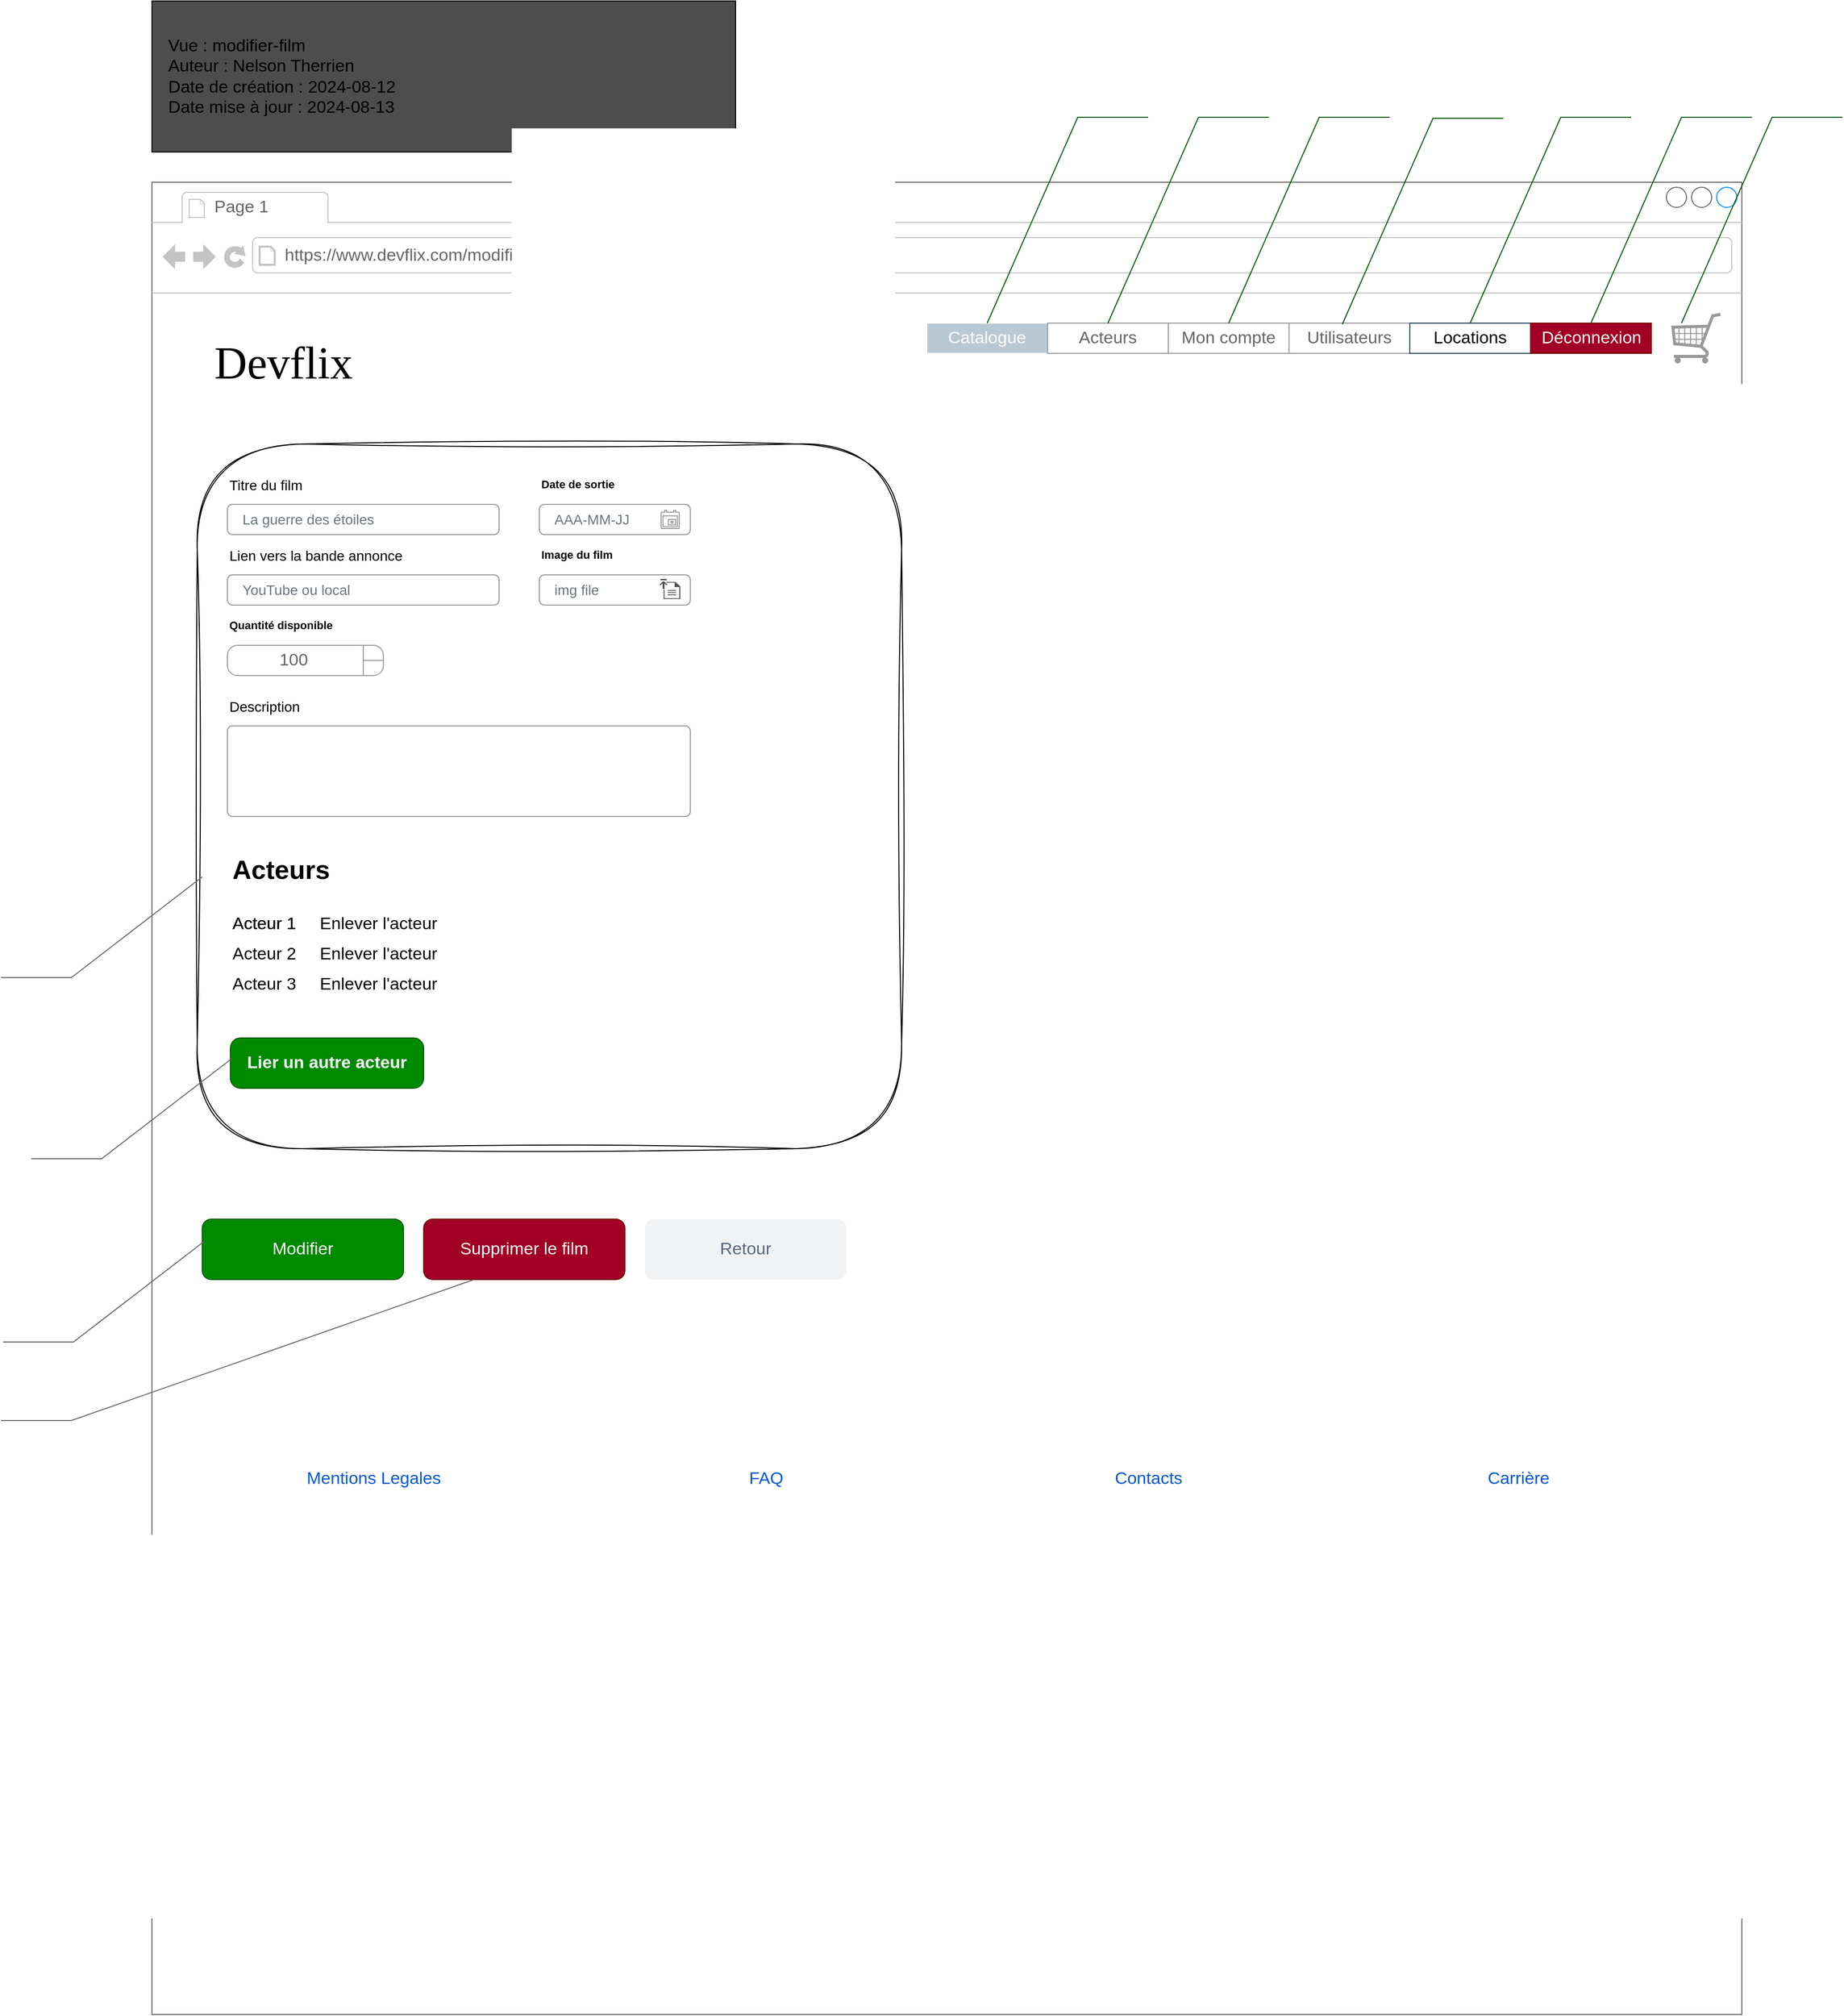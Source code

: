 <mxfile version="24.7.5">
  <diagram name="Page-1" id="BY2GdVJ9Qx3QBZno3a6H">
    <mxGraphModel dx="3512" dy="2915" grid="1" gridSize="10" guides="1" tooltips="1" connect="1" arrows="1" fold="1" page="1" pageScale="1" pageWidth="1600" pageHeight="900" math="0" shadow="0">
      <root>
        <mxCell id="0" />
        <mxCell id="1" parent="0" />
        <mxCell id="Mc8-L0GyPkzgZiNC3ZI8-2" value="" style="group;movable=1;resizable=1;rotatable=1;deletable=1;editable=1;locked=0;connectable=1;" parent="1" vertex="1" connectable="0">
          <mxGeometry x="-1240" y="-1610" width="1580" height="1820" as="geometry" />
        </mxCell>
        <mxCell id="cGPuWbrJMK2eRQ6o65dL-1" value="" style="strokeWidth=1;shadow=0;dashed=0;align=center;html=1;shape=mxgraph.mockup.containers.browserWindow;rSize=0;strokeColor=#666666;strokeColor2=#008cff;strokeColor3=#c4c4c4;mainText=,;recursiveResize=0;container=0;movable=1;resizable=1;rotatable=1;deletable=1;editable=1;locked=0;connectable=1;" parent="Mc8-L0GyPkzgZiNC3ZI8-2" vertex="1">
          <mxGeometry width="1580" height="1820" as="geometry" />
        </mxCell>
        <mxCell id="cGPuWbrJMK2eRQ6o65dL-4" value="Page 1" style="strokeWidth=1;shadow=0;dashed=0;align=center;html=1;shape=mxgraph.mockup.containers.anchor;fontSize=17;fontColor=#666666;align=left;whiteSpace=wrap;" parent="Mc8-L0GyPkzgZiNC3ZI8-2" vertex="1">
          <mxGeometry x="60" y="12" width="110" height="26" as="geometry" />
        </mxCell>
        <mxCell id="cGPuWbrJMK2eRQ6o65dL-5" value="https://www.devflix.com/modifier-film/:id_film" style="strokeWidth=1;shadow=0;dashed=0;align=center;html=1;shape=mxgraph.mockup.containers.anchor;rSize=0;fontSize=17;fontColor=#666666;align=left;movable=1;resizable=1;rotatable=1;deletable=1;editable=1;locked=0;connectable=1;" parent="Mc8-L0GyPkzgZiNC3ZI8-2" vertex="1">
          <mxGeometry x="130" y="60" width="340" height="26" as="geometry" />
        </mxCell>
        <mxCell id="S5GrL-6xJ7y20FnC1aHE-4" value="" style="rounded=1;whiteSpace=wrap;html=1;sketch=1;curveFitting=1;jiggle=2;" parent="Mc8-L0GyPkzgZiNC3ZI8-2" vertex="1">
          <mxGeometry x="45" y="260" width="700" height="700" as="geometry" />
        </mxCell>
        <mxCell id="S5GrL-6xJ7y20FnC1aHE-5" value="Description" style="fillColor=none;strokeColor=none;align=left;fontSize=14;" parent="Mc8-L0GyPkzgZiNC3ZI8-2" vertex="1">
          <mxGeometry x="75" y="500" width="260" height="40" as="geometry" />
        </mxCell>
        <mxCell id="S5GrL-6xJ7y20FnC1aHE-6" value="" style="html=1;shadow=0;dashed=0;shape=mxgraph.bootstrap.rrect;rSize=5;fillColor=none;strokeColor=#999999;align=left;spacing=15;fontSize=14;fontColor=#6C767D;" parent="Mc8-L0GyPkzgZiNC3ZI8-2" vertex="1">
          <mxGeometry x="75" y="540" width="460" height="90" as="geometry" />
        </mxCell>
        <mxCell id="S5GrL-6xJ7y20FnC1aHE-7" value="Quantité disponible" style="fillColor=none;strokeColor=none;html=1;fontSize=14;fontStyle=0;align=left;fontColor=default;fontStyle=1;fontSize=11;hachureGap=4;pointerEvents=0;fontFamily=Helvetica;rounded=0;glass=0;shadow=0;verticalAlign=middle;" parent="Mc8-L0GyPkzgZiNC3ZI8-2" vertex="1">
          <mxGeometry x="75" y="430" width="100" height="20" as="geometry" />
        </mxCell>
        <mxCell id="S5GrL-6xJ7y20FnC1aHE-14" value="" style="group" parent="Mc8-L0GyPkzgZiNC3ZI8-2" vertex="1" connectable="0">
          <mxGeometry x="75" y="280" width="270" height="70" as="geometry" />
        </mxCell>
        <mxCell id="S5GrL-6xJ7y20FnC1aHE-15" value="Titre du film" style="fillColor=none;strokeColor=none;align=left;fontSize=14;" parent="S5GrL-6xJ7y20FnC1aHE-14" vertex="1">
          <mxGeometry width="260" height="40" as="geometry" />
        </mxCell>
        <mxCell id="S5GrL-6xJ7y20FnC1aHE-16" value="La guerre des étoiles" style="html=1;shadow=0;dashed=0;shape=mxgraph.bootstrap.rrect;rSize=5;fillColor=none;strokeColor=#999999;align=left;spacing=15;fontSize=14;fontColor=#6C767D;" parent="S5GrL-6xJ7y20FnC1aHE-14" vertex="1">
          <mxGeometry y="40" width="270" height="30" as="geometry" />
        </mxCell>
        <mxCell id="S5GrL-6xJ7y20FnC1aHE-21" value="" style="group" parent="Mc8-L0GyPkzgZiNC3ZI8-2" vertex="1" connectable="0">
          <mxGeometry x="75" y="350" width="270" height="70" as="geometry" />
        </mxCell>
        <mxCell id="S5GrL-6xJ7y20FnC1aHE-22" value="Lien vers la bande annonce" style="fillColor=none;strokeColor=none;align=left;fontSize=14;" parent="S5GrL-6xJ7y20FnC1aHE-21" vertex="1">
          <mxGeometry width="260" height="40" as="geometry" />
        </mxCell>
        <mxCell id="S5GrL-6xJ7y20FnC1aHE-24" value="" style="group" parent="Mc8-L0GyPkzgZiNC3ZI8-2" vertex="1" connectable="0">
          <mxGeometry x="385" y="290" width="150" height="60" as="geometry" />
        </mxCell>
        <mxCell id="S5GrL-6xJ7y20FnC1aHE-25" value="Date de sortie" style="fillColor=none;strokeColor=none;html=1;fontSize=14;fontStyle=0;align=left;fontColor=default;fontStyle=1;fontSize=11;hachureGap=4;pointerEvents=0;fontFamily=Helvetica;rounded=0;glass=0;shadow=0;verticalAlign=middle;" parent="S5GrL-6xJ7y20FnC1aHE-24" vertex="1">
          <mxGeometry width="100" height="20" as="geometry" />
        </mxCell>
        <mxCell id="S5GrL-6xJ7y20FnC1aHE-26" value="AAA-MM-JJ" style="html=1;shadow=0;dashed=0;shape=mxgraph.bootstrap.rrect;rSize=5;fillColor=none;strokeColor=#999999;align=left;spacing=15;fontSize=14;fontColor=#6C767D;flipV=1;" parent="S5GrL-6xJ7y20FnC1aHE-24" vertex="1">
          <mxGeometry y="30" width="150" height="30" as="geometry" />
        </mxCell>
        <mxCell id="S5GrL-6xJ7y20FnC1aHE-27" value="" style="shape=mxgraph.gmdl.calendar;fillColor=none;strokeColor=#999999;sketch=0;hachureGap=4;pointerEvents=0;fontFamily=Helvetica;fontSize=14;shadow=0;dashed=0;align=left;verticalAlign=middle;spacing=15;fontColor=#6C767D;" parent="S5GrL-6xJ7y20FnC1aHE-24" vertex="1">
          <mxGeometry x="121" y="36" width="18" height="18" as="geometry">
            <mxPoint x="-29" y="-9" as="offset" />
          </mxGeometry>
        </mxCell>
        <mxCell id="S5GrL-6xJ7y20FnC1aHE-28" value="&lt;table cellpadding=&quot;0&quot; cellspacing=&quot;0&quot; style=&quot;width:100%;height:100%;&quot;&gt;&lt;tr&gt;&lt;td style=&quot;width:85%&quot;&gt;100&lt;/td&gt;&lt;td style=&quot;width:15%&quot;&gt;&lt;/td&gt;&lt;/tr&gt;&lt;/table&gt;" style="strokeWidth=1;shadow=0;dashed=0;align=center;html=1;shape=mxgraph.mockup.forms.spinner;strokeColor=#999999;spinLayout=right;spinStyle=normal;adjStyle=triangle;fillColor=default;fontSize=17;fontColor=#666666;mainText=;html=1;overflow=fill;fillStyle=solid;" parent="Mc8-L0GyPkzgZiNC3ZI8-2" vertex="1">
          <mxGeometry x="75" y="460" width="155" height="30" as="geometry" />
        </mxCell>
        <mxCell id="S5GrL-6xJ7y20FnC1aHE-10" value="Image du film" style="fillColor=none;strokeColor=none;html=1;fontSize=14;fontStyle=0;align=left;fontColor=default;fontStyle=1;fontSize=11;hachureGap=4;pointerEvents=0;fontFamily=Helvetica;rounded=0;glass=0;shadow=0;verticalAlign=middle;" parent="Mc8-L0GyPkzgZiNC3ZI8-2" vertex="1">
          <mxGeometry x="385" y="360" width="100" height="20" as="geometry" />
        </mxCell>
        <mxCell id="S5GrL-6xJ7y20FnC1aHE-11" value="img file" style="html=1;shadow=0;dashed=0;shape=mxgraph.bootstrap.rrect;rSize=5;fillColor=none;strokeColor=#999999;align=left;spacing=15;fontSize=14;fontColor=#6C767D;flipV=1;" parent="Mc8-L0GyPkzgZiNC3ZI8-2" vertex="1">
          <mxGeometry x="385" y="390" width="150" height="30" as="geometry" />
        </mxCell>
        <mxCell id="S5GrL-6xJ7y20FnC1aHE-12" value="" style="sketch=0;pointerEvents=1;shadow=0;dashed=0;html=1;strokeColor=none;fillColor=#505050;labelPosition=center;verticalLabelPosition=bottom;verticalAlign=top;outlineConnect=0;align=center;shape=mxgraph.office.concepts.upload;" parent="Mc8-L0GyPkzgZiNC3ZI8-2" vertex="1">
          <mxGeometry x="505" y="394" width="20" height="20" as="geometry" />
        </mxCell>
        <mxCell id="S5GrL-6xJ7y20FnC1aHE-23" value="YouTube ou local" style="html=1;shadow=0;dashed=0;shape=mxgraph.bootstrap.rrect;rSize=5;fillColor=none;strokeColor=#999999;align=left;spacing=15;fontSize=14;fontColor=#6C767D;" parent="Mc8-L0GyPkzgZiNC3ZI8-2" vertex="1">
          <mxGeometry x="75" y="390" width="270" height="30" as="geometry" />
        </mxCell>
        <mxCell id="S5GrL-6xJ7y20FnC1aHE-31" value="Acteurs" style="text;align=left;fontStyle=1;verticalAlign=middle;spacingLeft=3;spacingRight=3;strokeColor=none;rotatable=0;points=[[0,0.5],[1,0.5]];portConstraint=eastwest;html=1;fontSize=26;" parent="Mc8-L0GyPkzgZiNC3ZI8-2" vertex="1">
          <mxGeometry x="75" y="670" width="230" height="26" as="geometry" />
        </mxCell>
        <mxCell id="S5GrL-6xJ7y20FnC1aHE-32" value="&lt;span style=&quot;font-weight: normal;&quot;&gt;&lt;font style=&quot;font-size: 17px;&quot;&gt;Acteur 1&lt;/font&gt;&lt;/span&gt;" style="text;align=left;fontStyle=1;verticalAlign=middle;spacingLeft=3;spacingRight=3;strokeColor=none;rotatable=0;points=[[0,0.5],[1,0.5]];portConstraint=eastwest;html=1;fontSize=26;" parent="Mc8-L0GyPkzgZiNC3ZI8-2" vertex="1">
          <mxGeometry x="75" y="720" width="230" height="26" as="geometry" />
        </mxCell>
        <mxCell id="S5GrL-6xJ7y20FnC1aHE-33" value="&lt;span style=&quot;font-weight: normal;&quot;&gt;&lt;font style=&quot;font-size: 17px;&quot;&gt;Acteur 1&amp;nbsp; &amp;nbsp; &amp;nbsp;Enlever l&#39;acteur&lt;/font&gt;&lt;/span&gt;" style="text;align=left;fontStyle=1;verticalAlign=middle;spacingLeft=3;spacingRight=3;strokeColor=none;rotatable=0;points=[[0,0.5],[1,0.5]];portConstraint=eastwest;html=1;fontSize=26;" parent="Mc8-L0GyPkzgZiNC3ZI8-2" vertex="1">
          <mxGeometry x="75" y="720" width="230" height="26" as="geometry" />
        </mxCell>
        <mxCell id="S5GrL-6xJ7y20FnC1aHE-34" value="&lt;span style=&quot;font-weight: normal;&quot;&gt;&lt;font style=&quot;font-size: 17px;&quot;&gt;Acteur 2&lt;/font&gt;&lt;/span&gt;&lt;span style=&quot;font-size: 17px; font-weight: 400;&quot;&gt;&amp;nbsp; &amp;nbsp; &amp;nbsp;Enlever l&#39;acteur&lt;/span&gt;" style="text;align=left;fontStyle=1;verticalAlign=middle;spacingLeft=3;spacingRight=3;strokeColor=none;rotatable=0;points=[[0,0.5],[1,0.5]];portConstraint=eastwest;html=1;fontSize=26;" parent="Mc8-L0GyPkzgZiNC3ZI8-2" vertex="1">
          <mxGeometry x="75" y="750" width="230" height="26" as="geometry" />
        </mxCell>
        <mxCell id="S5GrL-6xJ7y20FnC1aHE-35" value="&lt;span style=&quot;font-weight: normal;&quot;&gt;&lt;font style=&quot;font-size: 17px;&quot;&gt;Acteur 3&lt;/font&gt;&lt;/span&gt;&lt;span style=&quot;font-size: 17px; font-weight: 400;&quot;&gt;&amp;nbsp; &amp;nbsp; &amp;nbsp;Enlever l&#39;acteur&lt;/span&gt;" style="text;align=left;fontStyle=1;verticalAlign=middle;spacingLeft=3;spacingRight=3;strokeColor=none;rotatable=0;points=[[0,0.5],[1,0.5]];portConstraint=eastwest;html=1;fontSize=26;" parent="Mc8-L0GyPkzgZiNC3ZI8-2" vertex="1">
          <mxGeometry x="75" y="780" width="230" height="26" as="geometry" />
        </mxCell>
        <mxCell id="S5GrL-6xJ7y20FnC1aHE-36" value="Lier un autre acteur" style="strokeWidth=1;shadow=0;dashed=0;align=center;html=1;shape=mxgraph.mockup.buttons.button;strokeColor=#005700;fontColor=#ffffff;mainText=;buttonStyle=round;fontSize=17;fontStyle=1;fillColor=#008a00;whiteSpace=wrap;" parent="Mc8-L0GyPkzgZiNC3ZI8-2" vertex="1">
          <mxGeometry x="78" y="850" width="192" height="50" as="geometry" />
        </mxCell>
        <mxCell id="S5GrL-6xJ7y20FnC1aHE-37" value="Supprimer le film" style="rounded=1;fillColor=#a20025;strokeColor=#6F0000;html=1;whiteSpace=wrap;fontColor=#ffffff;align=center;verticalAlign=middle;fontStyle=0;fontSize=17;sketch=0;fontFamily=Helvetica;" parent="Mc8-L0GyPkzgZiNC3ZI8-2" vertex="1">
          <mxGeometry x="270" y="1030" width="200" height="60" as="geometry" />
        </mxCell>
        <mxCell id="S5GrL-6xJ7y20FnC1aHE-39" value="Modifier" style="rounded=1;fillColor=#008a00;strokeColor=#005700;html=1;whiteSpace=wrap;fontColor=#ffffff;align=center;verticalAlign=middle;fontStyle=0;fontSize=17;sketch=0;fontFamily=Helvetica;" parent="Mc8-L0GyPkzgZiNC3ZI8-2" vertex="1">
          <mxGeometry x="50" y="1030" width="200" height="60" as="geometry" />
        </mxCell>
        <mxCell id="cGPuWbrJMK2eRQ6o65dL-15" value="Mentions Legales" style="fillColor=none;strokeColor=none;html=1;fontColor=#0057D8;align=center;verticalAlign=middle;fontStyle=0;fontSize=17;" parent="Mc8-L0GyPkzgZiNC3ZI8-2" vertex="1">
          <mxGeometry x="95" y="1250" width="250" height="75" as="geometry" />
        </mxCell>
        <mxCell id="cGPuWbrJMK2eRQ6o65dL-16" value="FAQ" style="fillColor=none;strokeColor=none;html=1;fontColor=#0057D8;align=center;verticalAlign=middle;fontStyle=0;fontSize=17;fontFamily=Helvetica;" parent="Mc8-L0GyPkzgZiNC3ZI8-2" vertex="1">
          <mxGeometry x="485" y="1250" width="250" height="75" as="geometry" />
        </mxCell>
        <mxCell id="cGPuWbrJMK2eRQ6o65dL-17" value="Contacts" style="fillColor=none;strokeColor=none;html=1;fontColor=#0057D8;align=center;verticalAlign=middle;fontStyle=0;fontSize=17;fontFamily=Helvetica;" parent="Mc8-L0GyPkzgZiNC3ZI8-2" vertex="1">
          <mxGeometry x="865" y="1250" width="250" height="75" as="geometry" />
        </mxCell>
        <mxCell id="cGPuWbrJMK2eRQ6o65dL-18" value="Carrière&amp;nbsp;" style="fillColor=none;strokeColor=none;html=1;fontColor=#0057D8;align=center;verticalAlign=middle;fontStyle=0;fontSize=17;fontFamily=Helvetica;" parent="Mc8-L0GyPkzgZiNC3ZI8-2" vertex="1">
          <mxGeometry x="1235" y="1250" width="250" height="75" as="geometry" />
        </mxCell>
        <mxCell id="S5GrL-6xJ7y20FnC1aHE-79" value="Retour" style="rounded=1;fillColor=#F1F2F4;strokeColor=none;html=1;whiteSpace=wrap;fontColor=#596780;align=center;verticalAlign=middle;fontStyle=0;fontSize=17;sketch=0;fontFamily=Helvetica;" parent="Mc8-L0GyPkzgZiNC3ZI8-2" vertex="1">
          <mxGeometry x="490" y="1030" width="200" height="60" as="geometry" />
        </mxCell>
        <mxCell id="cGPuWbrJMK2eRQ6o65dL-2" value="Devflix" style="text;html=1;points=[];align=left;verticalAlign=top;spacingTop=-4;fontSize=45;fontFamily=Verdana;" parent="1" vertex="1">
          <mxGeometry x="-1180" y="-1460" width="340" height="50" as="geometry" />
        </mxCell>
        <mxCell id="Mc8-L0GyPkzgZiNC3ZI8-1" value="&lt;span style=&quot;font-size: 17px;&quot;&gt;&amp;nbsp; &amp;nbsp;Vue : modifier-film&lt;/span&gt;&lt;br style=&quot;font-size: 17px;&quot;&gt;&lt;span style=&quot;font-size: 17px;&quot;&gt;&amp;nbsp; &amp;nbsp;Auteur : Nelson Therrien&lt;/span&gt;&lt;br style=&quot;font-size: 17px;&quot;&gt;&lt;span style=&quot;font-size: 17px;&quot;&gt;&amp;nbsp; &amp;nbsp;Date de création : 2024-08-12&lt;/span&gt;&lt;br style=&quot;font-size: 17px;&quot;&gt;&lt;span style=&quot;font-size: 17px;&quot;&gt;&amp;nbsp; &amp;nbsp;Date mise à jour : 2024-08-13&amp;nbsp; &amp;nbsp; &amp;nbsp; &amp;nbsp; &amp;nbsp; &amp;nbsp; &amp;nbsp; &amp;nbsp; &amp;nbsp; &amp;nbsp; &amp;nbsp; &amp;nbsp; &amp;nbsp; &amp;nbsp; &amp;nbsp; &amp;nbsp; &amp;nbsp; &amp;nbsp; &amp;nbsp; &amp;nbsp; &amp;nbsp; &amp;nbsp; &amp;nbsp; &amp;nbsp; &amp;nbsp; &amp;nbsp; &amp;nbsp; &amp;nbsp; &amp;nbsp; &amp;nbsp; &amp;nbsp; &amp;nbsp; &amp;nbsp; &amp;nbsp; &amp;nbsp;&lt;/span&gt;" style="rounded=0;whiteSpace=wrap;html=1;align=left;fillColor=#4D4D4D;strokeColor=#000000;" parent="1" vertex="1">
          <mxGeometry x="-1240" y="-1790" width="580" height="150" as="geometry" />
        </mxCell>
        <mxCell id="S5GrL-6xJ7y20FnC1aHE-41" value="&lt;font color=&quot;#ffffff&quot;&gt;C34&lt;/font&gt;" style="strokeWidth=1;shadow=0;dashed=0;align=center;html=1;shape=mxgraph.mockup.text.callout;linkText=;textSize=17;textColor=#666666;callDir=SW;callStyle=line;fontSize=17;fontColor=#666666;align=left;verticalAlign=bottom;strokeColor=#666666;" parent="1" vertex="1">
          <mxGeometry x="-1390" y="-920" width="200" height="100" as="geometry" />
        </mxCell>
        <mxCell id="S5GrL-6xJ7y20FnC1aHE-42" value="&lt;font color=&quot;#ffffff&quot;&gt;C35&lt;/font&gt;" style="strokeWidth=1;shadow=0;dashed=0;align=center;html=1;shape=mxgraph.mockup.text.callout;linkText=;textSize=17;textColor=#666666;callDir=SW;callStyle=line;fontSize=17;fontColor=#666666;align=left;verticalAlign=bottom;strokeColor=#666666;" parent="1" vertex="1">
          <mxGeometry x="-1388" y="-558" width="200" height="100" as="geometry" />
        </mxCell>
        <mxCell id="S5GrL-6xJ7y20FnC1aHE-43" value="&lt;font color=&quot;#ffffff&quot;&gt;C39&lt;/font&gt;" style="strokeWidth=1;shadow=0;dashed=0;align=center;html=1;shape=mxgraph.mockup.text.callout;linkText=;textSize=17;textColor=#666666;callDir=SW;callStyle=line;fontSize=17;fontColor=#666666;align=left;verticalAlign=bottom;strokeColor=#666666;" parent="1" vertex="1">
          <mxGeometry x="-1360" y="-740" width="200" height="100" as="geometry" />
        </mxCell>
        <mxCell id="S5GrL-6xJ7y20FnC1aHE-80" value="&lt;font color=&quot;#ffffff&quot;&gt;C38&lt;/font&gt;" style="strokeWidth=1;shadow=0;dashed=0;align=center;html=1;shape=mxgraph.mockup.text.callout;linkText=;textSize=17;textColor=#666666;callDir=SW;callStyle=line;fontSize=17;fontColor=#666666;align=left;verticalAlign=bottom;strokeColor=#666666;" parent="1" vertex="1">
          <mxGeometry x="-1390" y="-520" width="470" height="140" as="geometry" />
        </mxCell>
        <mxCell id="kCcmLk1gcDNULN7uMgbT-1" value="" style="group;movable=1;resizable=1;rotatable=1;deletable=1;editable=1;locked=0;connectable=1;" vertex="1" connectable="0" parent="1">
          <mxGeometry x="-490" y="-1700" width="930" height="280" as="geometry" />
        </mxCell>
        <mxCell id="kCcmLk1gcDNULN7uMgbT-2" value="" style="swimlane;shape=mxgraph.bootstrap.anchor;strokeColor=#999999;fillColor=#ffffff;fontColor=#666666;childLayout=stackLayout;horizontal=0;startSize=0;horizontalStack=1;resizeParent=1;resizeParentMax=0;resizeLast=0;collapsible=0;marginBottom=0;whiteSpace=wrap;html=1;" vertex="1" parent="kCcmLk1gcDNULN7uMgbT-1">
          <mxGeometry x="20" y="230" width="720" height="30" as="geometry" />
        </mxCell>
        <mxCell id="kCcmLk1gcDNULN7uMgbT-3" value="Catalogue" style="text;strokeColor=#FFFFFF;align=center;verticalAlign=middle;spacingLeft=10;spacingRight=10;overflow=hidden;points=[[0,0.5],[1,0.5]];portConstraint=eastwest;rotatable=0;whiteSpace=wrap;html=1;fillColor=#BAC8D3;fontColor=#FFFFFF;fontSize=17;" vertex="1" parent="kCcmLk1gcDNULN7uMgbT-2">
          <mxGeometry width="120" height="30" as="geometry" />
        </mxCell>
        <mxCell id="kCcmLk1gcDNULN7uMgbT-4" value="Acteurs" style="text;strokeColor=inherit;align=center;verticalAlign=middle;spacingLeft=10;spacingRight=10;overflow=hidden;points=[[0,0.5],[1,0.5]];portConstraint=eastwest;rotatable=0;whiteSpace=wrap;html=1;fillColor=inherit;fontColor=inherit;fontSize=17;" vertex="1" parent="kCcmLk1gcDNULN7uMgbT-2">
          <mxGeometry x="120" width="120" height="30" as="geometry" />
        </mxCell>
        <mxCell id="kCcmLk1gcDNULN7uMgbT-5" value="Mon compte" style="text;strokeColor=inherit;align=center;verticalAlign=middle;spacingLeft=10;spacingRight=10;overflow=hidden;points=[[0,0.5],[1,0.5]];portConstraint=eastwest;rotatable=0;whiteSpace=wrap;html=1;fillColor=inherit;fontColor=inherit;fontSize=17;" vertex="1" parent="kCcmLk1gcDNULN7uMgbT-2">
          <mxGeometry x="240" width="120" height="30" as="geometry" />
        </mxCell>
        <mxCell id="kCcmLk1gcDNULN7uMgbT-6" value="Utilisateurs" style="text;strokeColor=inherit;align=center;verticalAlign=middle;spacingLeft=10;spacingRight=10;overflow=hidden;points=[[0,0.5],[1,0.5]];portConstraint=eastwest;rotatable=0;whiteSpace=wrap;html=1;fillColor=inherit;fontColor=inherit;fontSize=17;" vertex="1" parent="kCcmLk1gcDNULN7uMgbT-2">
          <mxGeometry x="360" width="120" height="30" as="geometry" />
        </mxCell>
        <mxCell id="kCcmLk1gcDNULN7uMgbT-7" value="Locations" style="text;strokeColor=#23445d;align=center;verticalAlign=middle;spacingLeft=10;spacingRight=10;overflow=hidden;points=[[0,0.5],[1,0.5]];portConstraint=eastwest;rotatable=0;whiteSpace=wrap;html=1;fillColor=#FFFFFF;fontSize=17;fontColor=#000000;" vertex="1" parent="kCcmLk1gcDNULN7uMgbT-2">
          <mxGeometry x="480" width="120" height="30" as="geometry" />
        </mxCell>
        <mxCell id="kCcmLk1gcDNULN7uMgbT-8" value="Déconnexion&amp;nbsp;" style="text;strokeColor=#6F0000;align=center;verticalAlign=middle;spacingLeft=10;spacingRight=10;overflow=hidden;points=[[0,0.5],[1,0.5]];portConstraint=eastwest;rotatable=0;whiteSpace=wrap;html=1;fillColor=#a20025;fontColor=#ffffff;fontSize=17;" vertex="1" parent="kCcmLk1gcDNULN7uMgbT-2">
          <mxGeometry x="600" width="120" height="30" as="geometry" />
        </mxCell>
        <mxCell id="kCcmLk1gcDNULN7uMgbT-9" value="C4" style="strokeWidth=1;shadow=0;dashed=0;align=center;html=1;shape=mxgraph.mockup.text.callout;linkText=;textSize=17;textColor=#666666;callDir=NE;callStyle=line;fontSize=17;align=right;verticalAlign=top;strokeColor=#005700;fillColor=#008a00;fontColor=#ffffff;" vertex="1" parent="kCcmLk1gcDNULN7uMgbT-1">
          <mxGeometry x="200" width="160" height="230" as="geometry" />
        </mxCell>
        <mxCell id="kCcmLk1gcDNULN7uMgbT-10" value="C1" style="strokeWidth=1;shadow=0;dashed=0;align=center;html=1;shape=mxgraph.mockup.text.callout;linkText=;textSize=17;textColor=#666666;callDir=NE;callStyle=line;fontSize=17;align=right;verticalAlign=top;strokeColor=#005700;fillColor=#008a00;fontColor=#ffffff;" vertex="1" parent="kCcmLk1gcDNULN7uMgbT-1">
          <mxGeometry x="80" width="160" height="230" as="geometry" />
        </mxCell>
        <mxCell id="kCcmLk1gcDNULN7uMgbT-11" value="C17" style="strokeWidth=1;shadow=0;dashed=0;align=center;html=1;shape=mxgraph.mockup.text.callout;linkText=;textSize=17;textColor=#666666;callDir=NE;callStyle=line;fontSize=17;align=right;verticalAlign=top;strokeColor=#005700;fillColor=#008a00;fontColor=#ffffff;" vertex="1" parent="kCcmLk1gcDNULN7uMgbT-1">
          <mxGeometry x="320" width="160" height="230" as="geometry" />
        </mxCell>
        <mxCell id="kCcmLk1gcDNULN7uMgbT-12" value="C19" style="strokeWidth=1;shadow=0;dashed=0;align=center;html=1;shape=mxgraph.mockup.text.callout;linkText=;textSize=17;textColor=#666666;callDir=NE;callStyle=line;fontSize=17;align=right;verticalAlign=top;strokeColor=#005700;fillColor=#008a00;fontColor=#ffffff;" vertex="1" parent="kCcmLk1gcDNULN7uMgbT-1">
          <mxGeometry x="560" width="160" height="230" as="geometry" />
        </mxCell>
        <mxCell id="kCcmLk1gcDNULN7uMgbT-13" value="" style="verticalLabelPosition=bottom;shadow=0;dashed=0;align=center;html=1;verticalAlign=top;strokeWidth=1;shape=mxgraph.mockup.misc.shoppingCart;strokeColor=#999999;" vertex="1" parent="kCcmLk1gcDNULN7uMgbT-1">
          <mxGeometry x="760" y="220" width="50" height="50" as="geometry" />
        </mxCell>
        <mxCell id="kCcmLk1gcDNULN7uMgbT-14" value="C46" style="strokeWidth=1;shadow=0;dashed=0;align=center;html=1;shape=mxgraph.mockup.text.callout;linkText=;textSize=17;textColor=#666666;callDir=NE;callStyle=line;fontSize=17;align=right;verticalAlign=top;strokeColor=#005700;fillColor=#008a00;fontColor=#ffffff;" vertex="1" parent="kCcmLk1gcDNULN7uMgbT-1">
          <mxGeometry x="680" width="160" height="230" as="geometry" />
        </mxCell>
        <mxCell id="kCcmLk1gcDNULN7uMgbT-15" value="C9" style="strokeWidth=1;shadow=0;dashed=0;align=center;html=1;shape=mxgraph.mockup.text.callout;linkText=;textSize=17;textColor=#666666;callDir=NE;callStyle=line;fontSize=17;align=right;verticalAlign=top;strokeColor=#005700;fillColor=#008a00;fontColor=#ffffff;container=0;" vertex="1" parent="kCcmLk1gcDNULN7uMgbT-1">
          <mxGeometry x="770" width="160" height="230" as="geometry" />
        </mxCell>
        <mxCell id="kCcmLk1gcDNULN7uMgbT-16" value="C42" style="strokeWidth=1;shadow=0;dashed=0;align=center;html=1;shape=mxgraph.mockup.text.callout;linkText=;textSize=17;textColor=#666666;callDir=NE;callStyle=line;fontSize=17;align=right;verticalAlign=top;strokeColor=#005700;fillColor=#008a00;fontColor=#ffffff;" vertex="1" parent="kCcmLk1gcDNULN7uMgbT-1">
          <mxGeometry x="433" y="1" width="160" height="230" as="geometry" />
        </mxCell>
      </root>
    </mxGraphModel>
  </diagram>
</mxfile>
